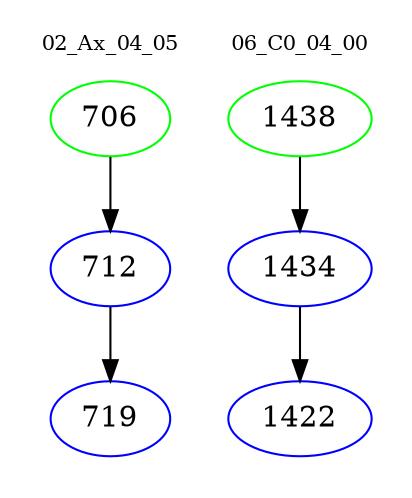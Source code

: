 digraph{
subgraph cluster_0 {
color = white
label = "02_Ax_04_05";
fontsize=10;
T0_706 [label="706", color="green"]
T0_706 -> T0_712 [color="black"]
T0_712 [label="712", color="blue"]
T0_712 -> T0_719 [color="black"]
T0_719 [label="719", color="blue"]
}
subgraph cluster_1 {
color = white
label = "06_C0_04_00";
fontsize=10;
T1_1438 [label="1438", color="green"]
T1_1438 -> T1_1434 [color="black"]
T1_1434 [label="1434", color="blue"]
T1_1434 -> T1_1422 [color="black"]
T1_1422 [label="1422", color="blue"]
}
}
